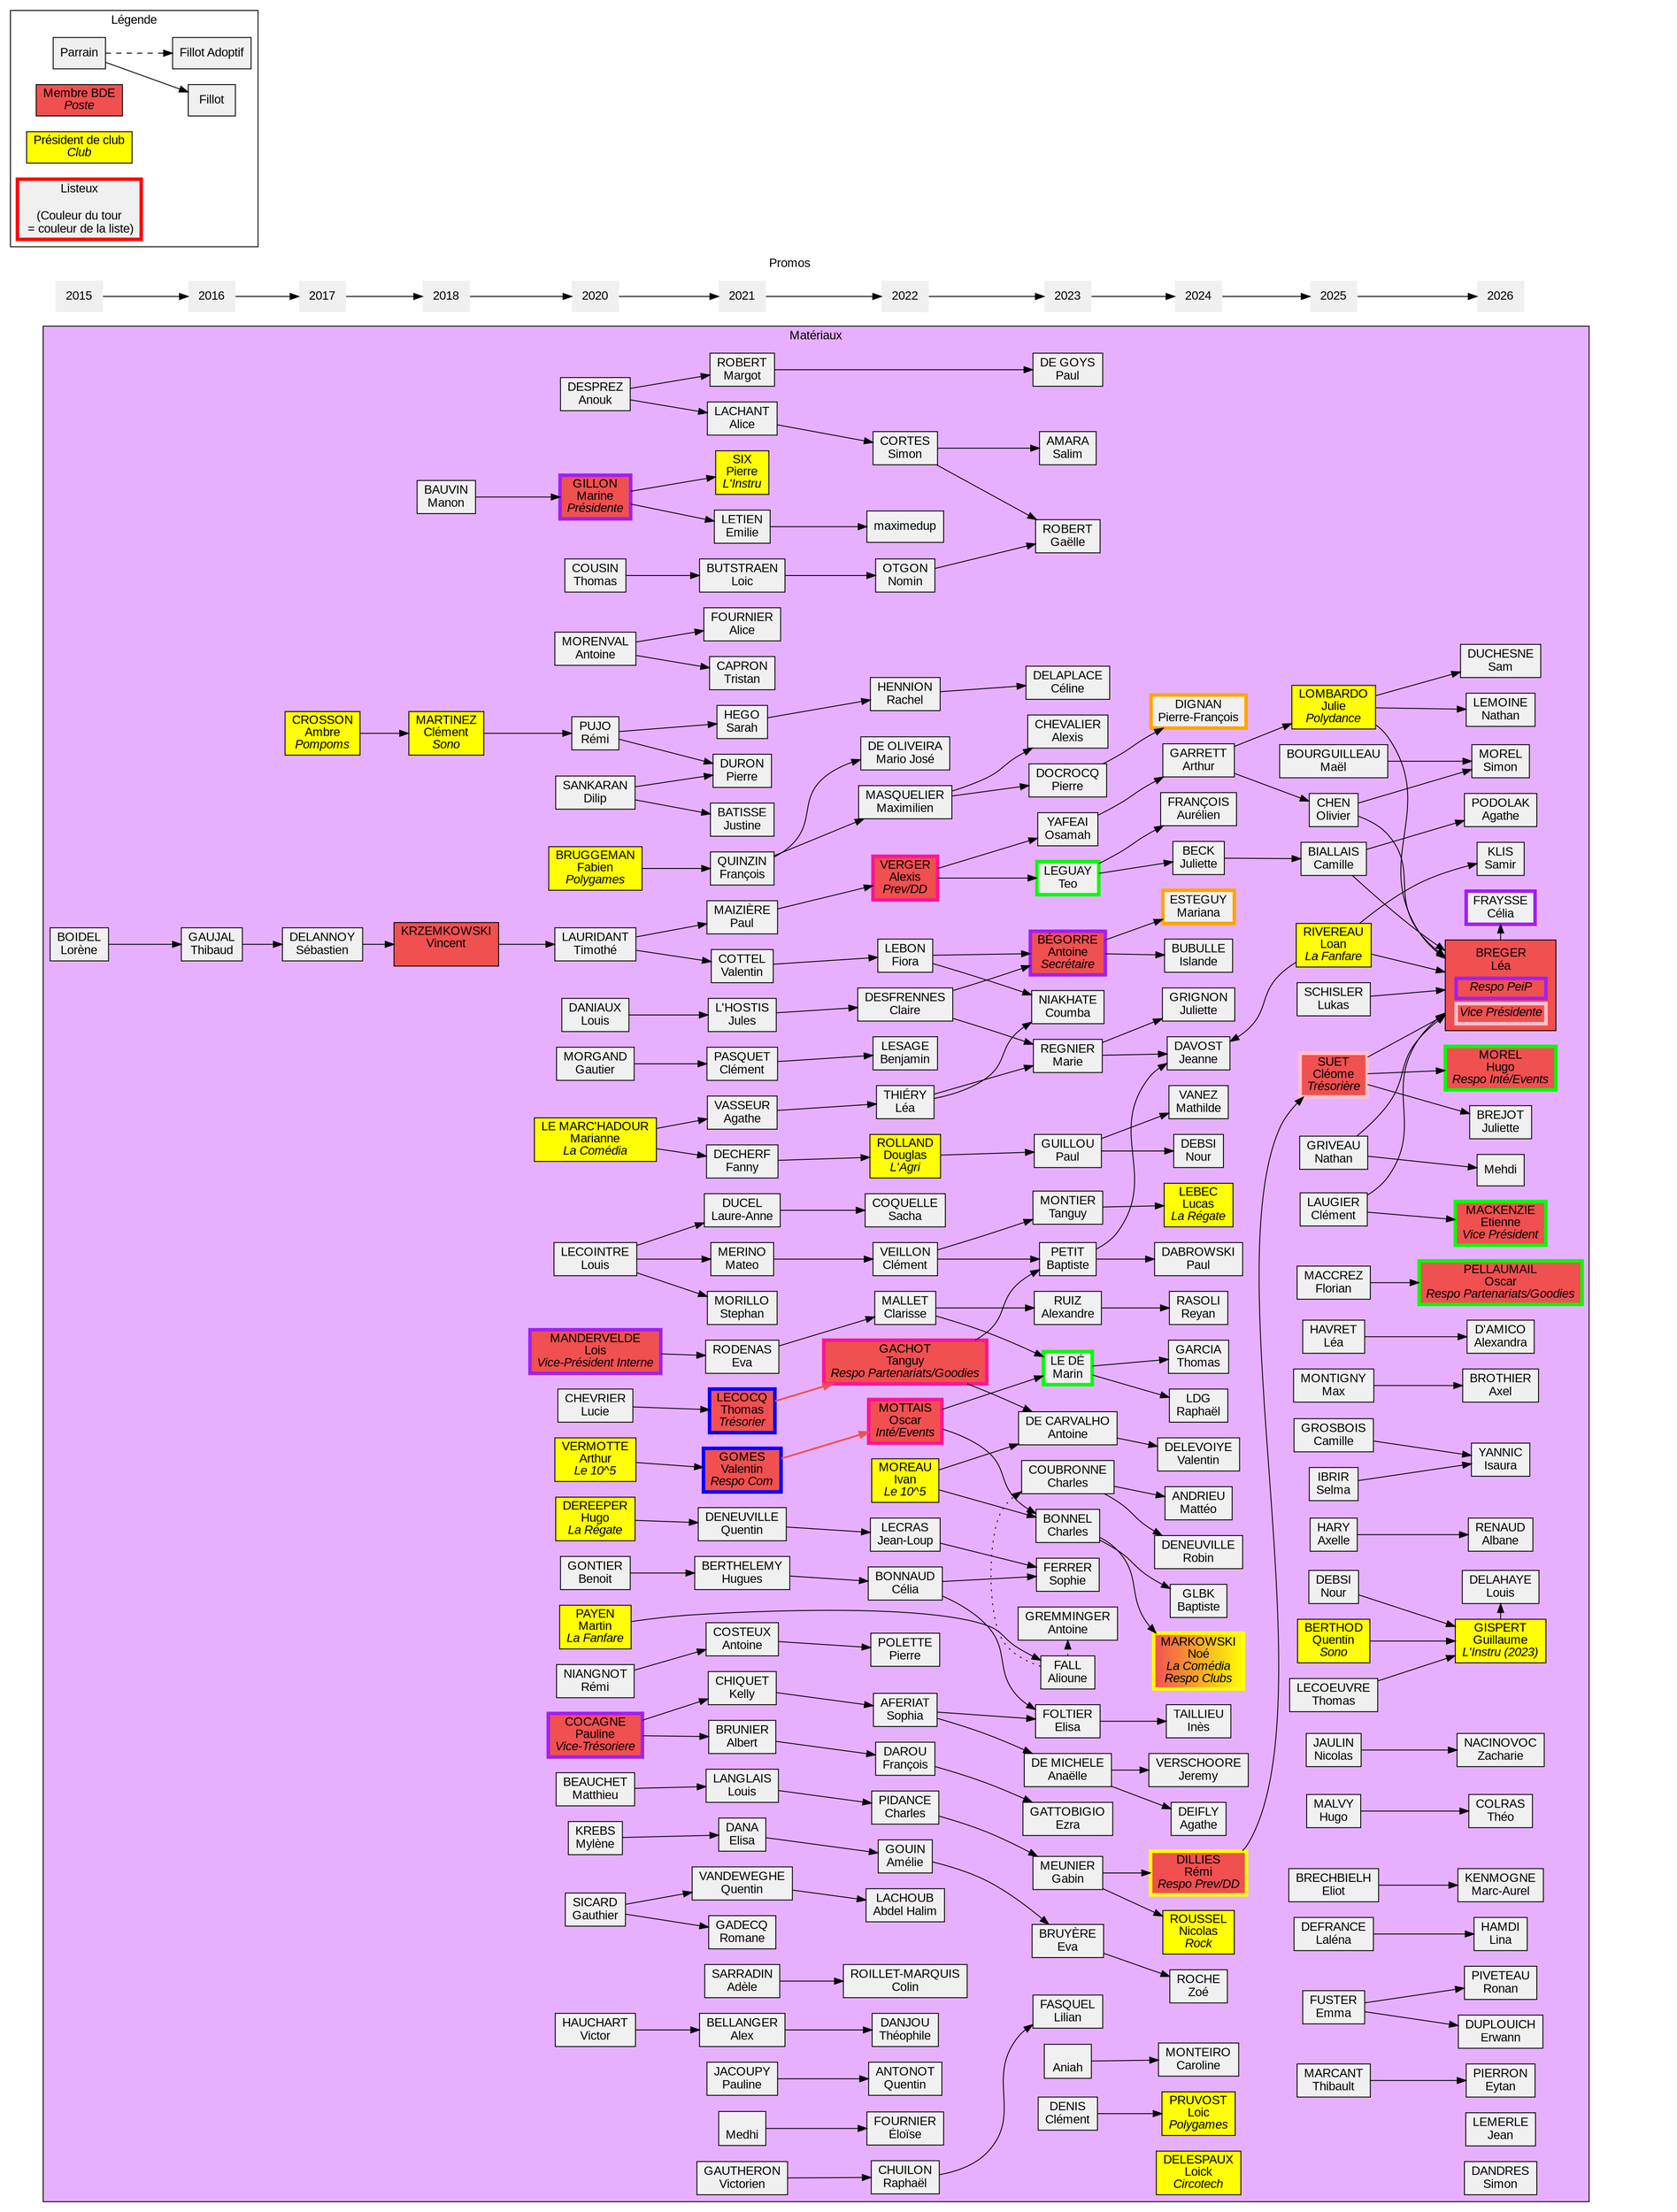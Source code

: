 digraph mat {
	graph [
		charset = "UTF-8";
		style = filled;
		fontname = "Arial";
	];

	node [
		shape = box;
		style = filled;
		fillcolor = "#f0f0f0";
		fontname = "Arial";
	];

	rankdir = LR;

	subgraph cluster_promos {
		label = "Promos";
		penwidth = 0;
		color = none;
		node [shape = none];

		"2015" -> "2016" -> "2017" -> "2018" -> "2020" -> "2021" -> "2022" -> "2023" -> "2024" -> "2025" -> "2026";
	}
		subgraph cluster_legende {
		label = "Légende";
		fillcolor = none;

		leg_parrain	[label = "Parrain"];
		leg_fillot	[label = "Fillot"];
		leg_fillotadop	[label = "Fillot Adoptif"];
		leg_BDE		[label = <Membre BDE<BR/><I>Poste</I>> fillcolor="#f05050"];
		leg_prez	[label = <Président de club<BR/><I>Club</I>> fillcolor="yellow"];
		leg_listeux	[label = "Listeux\n\n(Couleur du tour\n = couleur de la liste)" penwidth=4 color="red"];

		leg_parrain -> leg_fillot;
		leg_parrain -> leg_fillotadop [style = "dashed"];
	}

	subgraph cluster_mat {
		label = "Matériaux";
		fillcolor = "#E7B0FF";

		{ rank = "same";
			loreneboid	[label = "BOIDEL\nLorène"];
		}

		{ rank = "same";
			thibaudgauj	[label = "GAUJAL\nThibaud"];
		}
		loreneboid -> thibaudgauj;

		{ rank = "same";
			sebastiendel	[label = "DELANNOY\nSébastien"];
			ambrecross	[label = <CROSSON<BR/>Ambre<BR/><I>Pompoms</I>> fillcolor="yellow"];
		}
		thibaudgauj -> sebastiendel;

		{ rank = "same";
			clementmartin	[label = <MARTINEZ<BR/>Clément<BR/><I>Sono</I>> fillcolor="yellow"];
			vincentkrzem	[label = <KRZEMKOWSKI<BR/>Vincent<BR/><I> </I>> fillcolor="#f05050"];
			manonbauv	[label = "BAUVIN\nManon"];
		}
		ambrecross -> clementmartin;
		sebastiendel -> vincentkrzem;

		{ rank = "same";
			anoukdespr	[label = "DESPREZ\nAnouk"];
			antoinemoren	[label = "MORENVAL\nAntoine"];
			arthurverm	[label = <VERMOTTE<BR/>Arthur<BR/><I>Le 10^5</I>> fillcolor="yellow"];
			benoitgon	[label = "GONTIER\nBenoit"];
			dilipsankaran	[label = "SANKARAN\nDilip"];
			fabienbrugg	[label = <BRUGGEMAN<BR/>Fabien<BR/><I>Polygames</I>> fillcolor="yellow"];
			gautiermorg	[label = "MORGAND\nGautier"];
			hugoderee	[label = <DEREEPER<BR/>Hugo<BR/><I>La Régate</I>> fillcolor="yellow"];
			loismanderv	[label = <MANDERVELDE<BR/>Lois<BR/><I>Vice-Président Interne</I>> fillcolor="#f05050" penwidth=4 color="purple"];
			louisdani	[label = "DANIAUX\nLouis"];
			louisleco	[label = "LECOINTRE\nLouis"];
			luciechev	[label = "CHEVRIER\nLucie"];
			mariannelema	[label = <LE MARC'HADOUR<BR/>Marianne<BR/><I>La Comédia</I>> fillcolor="yellow"];
			martinpay	[label = <PAYEN<BR/>Martin<BR/><I>La Fanfare</I>> fillcolor="yellow"];
			matthieubeau	[label = "BEAUCHET\nMatthieu"];
			mylenekreb	[label = "KREBS\nMylène"];
			paulinecoc	[label = <COCAGNE<BR/>Pauline<BR/><I>Vice-Trésoriere</I>> fillcolor="#f05050" penwidth=4 color="purple"];
			
			remipujo	[label = "PUJO\nRémi"];
			thomascousi	[label = "COUSIN\nThomas"];
			timlrdnt	[label = "LAURIDANT\nTimothé"];
			
			marinegill	[label = <GILLON<BR/>Marine<BR/><I>Présidente</I>> fillcolor="#f05050" penwidth=4 color="purple"];
			reminiang	[label = "NIANGNOT\nRémi"];
			gauthiersic	[label = "SICARD\nGauthier"];
			victorhauc	[label = "HAUCHART\nVictor"];

		}
		clementmartin -> remipujo;
		manonbauv -> marinegill;
		vincentkrzem -> timlrdnt;

		{ rank = "same";
			adelesarrad	[label = "SARRADIN\nAdèle"];
			agathevass	[label = "VASSEUR\nAgathe"];
			albertbruni	[label = "BRUNIER\nAlbert"];
			alexbell	[label = "BELLANGER\nAlex"];
			alicefourn	[label = "FOURNIER\nAlice"];
			alicelach	[label = "LACHANT\nAlice"];
			antoinecost	[label = "COSTEUX\nAntoine"];
			clementpasq	[label = "PASQUET\nClément"];
			elisadana	[label = "DANA\nElisa"];
			
			evarod		[label = "RODENAS\nEva"];
			fannydech	[label = "DECHERF\nFanny"];
			francoisqui	[label = "QUINZIN\nFrançois"];
			huguesberth	[label = "BERTHELEMY\nHugues"];
			juleslhostis	[label = "L'HOSTIS\nJules"];
			justinebat	[label = "BATISSE\nJustine"];
			kellychi	[label = "CHIQUET\nKelly"];
			laureanneduc	[label = "DUCEL\nLaure-Anne"];
			loicbuts	[label = "BUTSTRAEN\nLoic"];
			louislangl	[label = "LANGLAIS\nLouis"];
			margotrob	[label = "ROBERT\nMargot"];
			mateomerino	[label = "MERINO\nMateo"];
			victoriengauth	[label = "GAUTHERON\nVictorien"];
			
			
			paulmaiz	[label = "MAIZIÈRE\nPaul"];
			pierredur	[label = "DURON\nPierre"];
			quentindeneu	[label = "DENEUVILLE\nQuentin"];
			quentinvande	[label = "VANDEWEGHE\nQuentin"];
			romanegadecq	[label = "GADECQ\nRomane"];
			sarahhego	[label = "HEGO\nSarah"];
			stephanmorill	[label = "MORILLO\nStephan"];
			thomaslec	[label = <LECOCQ<BR/>Thomas<BR/><I>Trésorier</I>> fillcolor="#f05050" penwidth=4 color="blue"];
			tristancap	[label = "CAPRON\nTristan"];
			valentincott	[label = "COTTEL\nValentin"];
			valentingom	[label = <GOMES<BR/>Valentin<BR/><I>Respo Com</I>> fillcolor="#f05050" penwidth=4 color="blue"];
			
			emilielet	[label = "LETIEN\nEmilie"];
			pierresix	[label = <SIX<BR/>Pierre<BR/><I>L'Instru</I>> fillcolor="yellow"];
			paulinejacou	[label = "JACOUPY\nPauline"];
			medhi		[label = "\nMedhi"];
		}
		anoukdespr -> alicelach;
		anoukdespr -> margotrob;
		antoinemoren -> alicefourn;
		antoinemoren -> tristancap;
		arthurverm -> valentingom;
		benoitgon -> huguesberth;
		dilipsankaran -> justinebat;
		dilipsankaran -> pierredur;
		fabienbrugg -> francoisqui;
		gauthiersic -> quentinvande;
		gauthiersic -> romanegadecq;
		gautiermorg -> clementpasq;
		hugoderee -> quentindeneu;
		loismanderv -> evarod;
		louisdani -> juleslhostis;
		louisleco -> laureanneduc;
		louisleco -> mateomerino;
		louisleco -> stephanmorill;
		luciechev -> thomaslec;
		mariannelema -> agathevass;
		mariannelema -> fannydech;
		marinegill -> emilielet;
		marinegill -> pierresix;
		martinpay -> alioune;
		matthieubeau -> louislangl;
		mylenekreb -> elisadana;
		paulinecoc -> albertbruni;
		paulinecoc -> kellychi;
		reminiang -> antoinecost;
		remipujo -> pierredur;
		remipujo -> sarahhego;
		thomascousi -> loicbuts;
		timlrdnt -> paulmaiz;
		timlrdnt -> valentincott;
		victorhauc -> alexbell;

		{ rank="same";
			alexisver	[label = <VERGER<BR/>Alexis<BR/><I>Prev/DD</I>> fillcolor="#f05050" penwidth=4 color="deeppink"];
			ameliegouin	[label = "GOUIN\nAmélie"];
			benjaminles	[label = "LESAGE\nBenjamin"];
			celiabonn	[label = "BONNAUD\nCélia"];
			charlespid	[label = "PIDANCE\nCharles"];
			colinroill	[label = "ROILLET-MARQUIS\nColin"];
			clairedesf	[label = "DESFRENNES\nClaire"];
			douglasroll	[label = <ROLLAND<BR/>Douglas<BR/><I>L'Agri</I>> fillcolor="yellow"];
			fioraleb	[label = "LEBON\nFiora"];
			eloisefour	[label = "FOURNIER\nÉloïse"];
			leathiery	[label = "THIÉRY\nLéa"];
			francoisdar	[label = "DAROU\nFrançois"];
			clementveill 	[label = "VEILLON\nClément"];
			ivanmor		[label = <MOREAU<BR/>Ivan<BR/><I>Le 10^5</I>> fillcolor="yellow"];
			oscarmott	[label = <MOTTAIS<BR/>Oscar<BR/><I>Inté/Events</I>> fillcolor="#f05050" penwidth=4 color="deeppink"];
			tanguygac	[label = <GACHOT<BR/>Tanguy<BR/><I>Respo Partenariats/Goodies</I>> fillcolor="#f05050" penwidth=4 color="deeppink"];
			clarissemal	[label = "MALLET\nClarisse"];
			//julinebur	[label = <BUROT<BR/>Juline<BR/><I>La Radio</I>> fillcolor="yellow"];
			maximilienmasq	[label = "MASQUELIER\nMaximilien"];
			jeanlouplec	[label = "LECRAS\nJean-Loup"];
			nomin		[label = "OTGON\nNomin"];
			rachel		[label = "HENNION\nRachel"];
			raphaelchuil	[label = "CHUILON\nRaphaël"];
			simoncortes	[label = "CORTES\nSimon"];
			sophiaafe	[label = "AFERIAT\nSophia"];
			theophiledanj	[label = "DANJOU\nThéophile"];
			mariojose	[label = "DE OLIVEIRA\nMario José"];
			//maximedup	[label = "DUPONT\nMaxime"];
			pierrepolet	[label = "POLETTE\nPierre"];
			quentinanto	[label = "ANTONOT\nQuentin"];
			sachacoq	[label = "COQUELLE\nSacha"];
			//samuelev	[label = "EVRARD\nSamuel"];
			abdelhalim	[label = "LACHOUB\nAbdel Halim"];

        }
		adelesarrad -> colinroill;
		agathevass -> leathiery;
		albertbruni -> francoisdar;
		alexbell -> theophiledanj;
		alicelach -> simoncortes;
		antoinecost -> pierrepolet;
		clementpasq -> benjaminles;
		elisadana -> ameliegouin;
		emilielet -> maximedup;
		evarod -> clarissemal;
		fannydech -> douglasroll;
		francoisqui -> mariojose;
		francoisqui -> maximilienmasq;
		huguesberth -> celiabonn;
		juleslhostis -> clairedesf;
		kellychi -> sophiaafe;
		laureanneduc -> sachacoq;
		loicbuts -> nomin;
		louislangl -> charlespid;
		mateomerino -> clementveill;
		medhi -> eloisefour;
		paulinejacou -> quentinanto;
		paulmaiz -> alexisver;
		//pierredur -> ivanmor;
		//pierresix -> julinebur;
		//pierresix -> samuelev;
		quentindeneu -> jeanlouplec;
		quentinvande -> abdelhalim;
		sarahhego -> rachel;
		thomaslec -> tanguygac [penwidth=2 color = "#f05050"];
		valentincott -> fioraleb;
		valentingom -> oscarmott [penwidth=2 color = "#f05050"];
		victoriengauth -> raphaelchuil;

		{ rank = "same";
			alexandreruiz	[label = "RUIZ\nAlexandre"];
			alexischev	[label = "CHEVALIER\nAlexis"];
			anaelledemi	[label = "DE MICHELE\nAnaëlle"];
			alioune		[label = "FALL\nAlioune"];
			aniah		[label = "\nAniah"];
			antoinebeg 	[label = <BÉGORRE<BR/>Antoine<BR/><I>Secrétaire</I>>  fillcolor="#f05050" penwidth=4 color="purple"];
			antoinedec	[label = "DE CARVALHO\nAntoine"];
			antoinegrem	[label = "GREMMINGER\nAntoine"];
			baptistepet	[label = "PETIT\nBaptiste"];
			charlesbon	[label = "BONNEL\nCharles"];
			charlescou	[label = "COUBRONNE\nCharles"];
			clementden	[label = "DENIS\nClément"];
			coumbania	[label = "NIAKHATE\nCoumba"];
			elisafolt	[label = "FOLTIER\nElisa"];
			evabruy		[label = "BRUYÈRE\nEva"];
			ezragatt	[label = "GATTOBIGIO\nEzra"];
			gabinmeun	[label = "MEUNIER\nGabin"];
			gaellerob	[label = "ROBERT\nGaëlle"];
			lilianfasq	[label = "FASQUEL\nLilian"];
			marieregn	[label = "REGNIER\nMarie"];
			marinlede	[label = "LE DÉ\nMarin" penwidth=4 color="green"];
			osamahyaf	[label = "YAFEAI\nOsamah"];
			pauldeg		[label = "DE GOYS\nPaul"];
			paulgui		[label = "GUILLOU\nPaul"];
			pierredocr	[label = "DOCROCQ\nPierre"];
			salimama	[label = "AMARA\nSalim"];
			sophieferr	[label = "FERRER\nSophie"];
			tanguymon	[label = "MONTIER\nTanguy"];
			teoleg		[label = "LEGUAY\nTeo" penwidth=4 color="green"];
			celinedel	[label = "DELAPLACE\nCéline"];
		}
		margotrob -> pauldeg;

		alexisver -> osamahyaf;
		alexisver -> teoleg;
		alioune -> antoinegrem [style = dotted];
		alioune -> charlescou [style = dotted];
		ameliegouin -> evabruy;
		celiabonn -> elisafolt;
		celiabonn -> sophieferr;
		charlespid -> gabinmeun;
		clairedesf -> antoinebeg;
		clairedesf -> marieregn;
		clarissemal -> alexandreruiz;
		clarissemal -> marinlede;
		clementveill -> baptistepet;
		clementveill -> tanguymon;
		douglasroll -> paulgui;
		fioraleb -> antoinebeg;
		fioraleb -> coumbania;
		francoisdar -> ezragatt;
		ivanmor -> antoinedec;
		ivanmor -> charlesbon;
		jeanlouplec -> sophieferr;
		//julinebur -> alexandreruiz;
		//julinebur -> alexischev;
		//julinebur -> anaelledemi;
		//julinebur -> baptistepet;
		leathiery -> coumbania;
		leathiery -> marieregn;
		maximilienmasq -> alexischev;
		maximilienmasq -> pierredocr;
		nomin -> gaellerob;
		oscarmott -> charlesbon;
		oscarmott -> marinlede;
		rachel -> celinedel;
		raphaelchuil -> lilianfasq;
		simoncortes -> gaellerob;
		simoncortes -> salimama;
		sophiaafe -> anaelledemi;
		sophiaafe -> elisafolt;
		tanguygac -> baptistepet;
		tanguygac -> antoinedec;

		{ rank = "same";
			agathedeifl	[label = "DEIFLY\nAgathe"];
			arthurgarr	[label = "GARRETT\nArthur"];
			aurelienfran	[label = "FRANÇOIS\nAurélien"];
			baptisteglbk	[label = "GLBK\nBaptiste"];
			camillebec	[label = "BECK\nJuliette"];
			carolinemont	[label = "MONTEIRO\nCaroline"];
			inestail	[label = "TAILLIEU\nInès"];
			islandebub	[label = "BUBULLE\nIslande"];
			jeannedav	[label = "DAVOST\nJeanne"];
			jeremyversc	[label = "VERSCHOORE\nJeremy"];
			juliettegrig	[label = "GRIGNON\nJuliette"];
			loicdelesp	[label = <DELESPAUX<BR/>Loick<BR/><I>Circotech</I>> fillcolor="yellow"];
			loicpruv	[label = <PRUVOST<BR/>Loic<BR/><I>Polygames</I>> fillcolor="yellow"];
			lucaslbc	[label = <LEBEC<BR/>Lucas<BR/><I>La Régate</I>> fillcolor="yellow"];
			marianaeste	[label = "ESTEGUY\nMariana" penwidth=4 color="orange"];
			mathildevane	[label = "VANEZ\nMathilde"];
			matteoandri	[label = "ANDRIEU\nMattéo"];
			nicolasrouss	[label = <ROUSSEL<BR/>Nicolas<BR/><I>Rock</I>> fillcolor="yellow"];
			noemarkow	[label = <MARKOWSKI<BR/>Noé<BR/><I>La Comédia<BR/>Respo Clubs</I>> fillcolor="#f05050:yellow" penwidth=4 color="yellow"];
			nourdeb		[label = "DEBSI\nNour"];
			pauldab		[label = "DABROWSKI\nPaul"];
			pierrefrancoisd	[label = "DIGNAN\nPierre-François" penwidth=4 color="orange"];
			raphaelldg	[label = "LDG\nRaphaël"];
			remidilli	[label = <DILLIES<BR/>Rémi<BR/><I>Respo Prev/DD</I>> fillcolor="#f05050" penwidth=4 color="yellow"];
			reyanraso	[label = "RASOLI\nReyan"];
			robindene	[label = "DENEUVILLE\nRobin"];
			thomasgar	[label = "GARCIA\nThomas"];
			valentindelev	[label = "DELEVOIYE\nValentin"];
			zoeroch		[label = "ROCHE\nZoé"];
		}
		alexandreruiz -> reyanraso;
		anaelledemi -> agathedeifl;
		anaelledemi -> jeremyversc;
		aniah -> carolinemont;
		antoinebeg -> islandebub;
		antoinebeg -> marianaeste;
		antoinedec -> valentindelev;
		baptistepet -> jeannedav;
		baptistepet -> pauldab;
		charlesbon -> baptisteglbk;
		charlesbon -> noemarkow;
		charlescou -> matteoandri;
		charlescou -> robindene;
		clementden -> loicpruv;
		elisafolt -> inestail;
		evabruy -> zoeroch;
		gabinmeun -> nicolasrouss;
		gabinmeun -> remidilli;
		marieregn -> jeannedav;
		marieregn -> juliettegrig;
		marinlede -> raphaelldg;
		marinlede -> thomasgar;
		osamahyaf -> arthurgarr;
		paulgui -> mathildevane;
		paulgui -> nourdeb;
		pierredocr -> pierrefrancoisd;
		tanguymon -> lucaslbc;
		teoleg -> aurelienfran;
		teoleg -> camillebec;
		{ rank = "same";
            camillebia 	[label = "BIALLAIS\nCamille"];
            maelbourg  	[label = "BOURGUILLEAU\nMaël"];
            cleomesuet 	[label = <SUET<BR/>Cléome<BR/><I>Trésorière</I>> fillcolor="#f05050" penwidth=4 color="pink"];
            julielomb  	[label = <LOMBARDO<BR/>Julie<BR/><I>Polydance</I>> fillcolor="yellow"];
            florianma  	[label = "MACCREZ\nFlorian"];
            loanrivere 	[label = <RIVEREAU<BR/>Loan<BR/><I>La Fanfare</I>> fillcolor="yellow"];
            olivierch  	[label = "CHEN\nOlivier"];
            lhavret		[label = "HAVRET\nLéa"];
            mmontigny	[label = "MONTIGNY\nMax"];
            sibrir		[label = "IBRIR\nSelma"];
            cgrosbois	[label = "GROSBOIS\nCamille"];
            qberthod	[label = <BERTHOD<BR/>Quentin<BR/><I>Sono</I>> fillcolor="yellow"];
            ngriveau	[label = "GRIVEAU\nNathan"];
            ahary		[label = "HARY\nAxelle"];
            tlecoeuvre	[label = "LECOEUVRE\nThomas"];
            njaulin		[label = "JAULIN\nNicolas"];
            hmalvy		[label = "MALVY\nHugo"];
            ebrechbielh	[label = "BRECHBIELH\nEliot"];
            ldefrance	[label = "DEFRANCE\nLaléna"];
            efuster		[label = "FUSTER\nEmma"];
            claugier	[label = "LAUGIER\nClément"];
            tmarcant	[label = "MARCANT\nThibault"];
            ndebsi		[label = "DEBSI\nNour"];
            lschisler	[label = "SCHISLER\nLukas"];

		}
		remidilli -> cleomesuet;
		camillebec -> camillebia;
		arthurgarr -> julielomb;
		arthurgarr -> olivierch;
		loanrivere -> jeannedav;

		{ rank = "same";
			leabreger  	[label = <<table border="0">
				<tr><td border="0">BREGER<BR/>Léa</td></tr>
				<tr><td border="4" color="purple"><I>Respo PeiP</I></td></tr>
				<tr><td border="4" color="pink"><I>Vice Présidente</I></td></tr>
			</table>> fillcolor="#f05050"];
			hmorel		[label = <MOREL<BR/>Hugo<BR/><I>Respo Inté/Events</I>> fillcolor="#f05050" penwidth=4 color="green"];
			jbrejot		[label = "BREJOT\nJuliette"];
			nlemoine	[label = "LEMOINE\nNathan"];
			sduchesne	[label = "DUCHESNE\nSam"];
			cfraysse	[label = "FRAYSSE\nCélia" penwidth=4 color="purple"];
			aamico		[label = "D'AMICO\nAlexandra"];
			opellaumail	[label = <PELLAUMAIL<BR/>Oscar<BR/><I>Respo Partenariats/Goodies</I>> fillcolor="#f05050" penwidth=4 color="green"];
			jlemerle	[label = "LEMERLE\nJean"];
			abrothier	[label = "BROTHIER\nAxel"];
			iyannic		[label = "YANNIC\nIsaura"];
			sklis		[label = "KLIS\nSamir"];
			ggispert	[label = <GISPERT<BR/>Guillaume<BR/><I>L'Instru (2023)</I>> fillcolor="yellow"];
			apodolak	[label = "PODOLAK\nAgathe"];
			mehdi		[label = "Mehdi"];
			arenaud		[label = "RENAUD\nAlbane"];
			smorel		[label = "MOREL\nSimon"];
			znacinovic	[label = "NACINOVOC\nZacharie"];
			sdandres	[label = "DANDRES\nSimon"];
			tcolras		[label = "COLRAS\nThéo"];
			ldelahaye	[label = "DELAHAYE\nLouis"];
			mkenmogne	[label = "KENMOGNE\nMarc-Aurel"];
			lhamdi		[label = "HAMDI\nLina"];
			eduplouich	[label = "DUPLOUICH\nErwann"];
			rpiveteau	[label = "PIVETEAU\nRonan"];
			emackenzie	[label = <MACKENZIE<BR/>Etienne<BR/><I>Vice Président</I>> fillcolor="#f05050" penwidth=4 color="green"];
			epierron	[label = "PIERRON\nEytan"];
		}
		cleomesuet	-> hmorel;
		cleomesuet	-> jbrejot;
		julielomb	-> nlemoine;
		julielomb	-> sduchesne;
		leabreger	-> cfraysse;
		lhavret 	-> aamico;
		florianma	-> opellaumail;
		mmontigny	-> abrothier;
		sibrir		-> iyannic;
		cgrosbois	-> iyannic;
		loanrivere	-> sklis;
		qberthod	-> ggispert;
		camillebia	-> apodolak;
		ngriveau	-> mehdi;
		ahary		-> arenaud;
		olivierch	-> smorel;
		maelbourg	-> smorel;
		tlecoeuvre	-> ggispert; //Autres redoublants ?
		// tlecoeuvre -> redoublants sauf leabreger
		njaulin		-> znacinovic;
		hmalvy		-> tcolras;
		ggispert	-> ldelahaye;
		ebrechbielh -> mkenmogne;
		ldefrance	-> lhamdi;
		efuster		-> eduplouich;
		efuster		-> rpiveteau;
		claugier	-> emackenzie;
		tmarcant	-> epierron;
		ndebsi		-> ggispert;
		lschisler	-> leabreger;
		loanrivere	-> leabreger;
		cleomesuet	-> leabreger;
		ngriveau	-> leabreger;
		olivierch	-> leabreger;
		camillebia	-> leabreger;
		julielomb	-> leabreger;
		claugier	-> leabreger;

	}
	endnode [style=invis];

	apodolak -> endnode [style=invis];
	"2026" -> endnode [style=invis];
}
